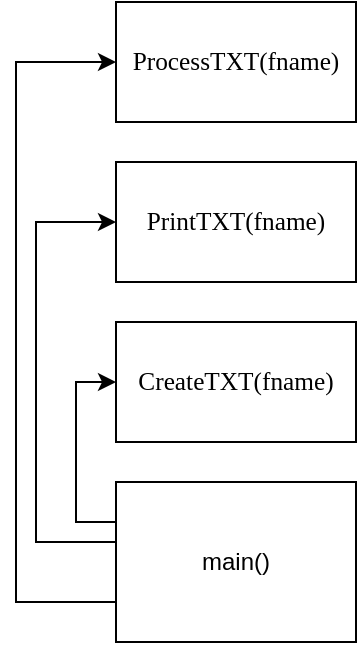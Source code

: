 <mxfile version="20.2.3" type="device"><diagram id="jAMtkrh0HG2K-aIYWloe" name="Сторінка-1"><mxGraphModel dx="1038" dy="649" grid="0" gridSize="10" guides="1" tooltips="1" connect="1" arrows="1" fold="1" page="1" pageScale="1" pageWidth="827" pageHeight="1169" math="0" shadow="0"><root><mxCell id="0"/><mxCell id="1" parent="0"/><mxCell id="AfCzIzOrfqASgL6lc-L--1" style="edgeStyle=orthogonalEdgeStyle;rounded=0;orthogonalLoop=1;jettySize=auto;html=1;entryX=0;entryY=0.5;entryDx=0;entryDy=0;endArrow=classic;endFill=1;exitX=0;exitY=0.25;exitDx=0;exitDy=0;" edge="1" parent="1" source="AfCzIzOrfqASgL6lc-L--3" target="AfCzIzOrfqASgL6lc-L--4"><mxGeometry relative="1" as="geometry"/></mxCell><mxCell id="AfCzIzOrfqASgL6lc-L--2" style="edgeStyle=orthogonalEdgeStyle;rounded=0;orthogonalLoop=1;jettySize=auto;html=1;entryX=0;entryY=0.5;entryDx=0;entryDy=0;endArrow=classic;endFill=1;exitX=0;exitY=0.5;exitDx=0;exitDy=0;" edge="1" parent="1" source="AfCzIzOrfqASgL6lc-L--3" target="AfCzIzOrfqASgL6lc-L--5"><mxGeometry relative="1" as="geometry"><Array as="points"><mxPoint x="140" y="510"/><mxPoint x="140" y="350"/></Array></mxGeometry></mxCell><mxCell id="AfCzIzOrfqASgL6lc-L--7" style="edgeStyle=orthogonalEdgeStyle;rounded=0;orthogonalLoop=1;jettySize=auto;html=1;entryX=0;entryY=0.5;entryDx=0;entryDy=0;exitX=0;exitY=0.75;exitDx=0;exitDy=0;" edge="1" parent="1" source="AfCzIzOrfqASgL6lc-L--3" target="AfCzIzOrfqASgL6lc-L--6"><mxGeometry relative="1" as="geometry"><Array as="points"><mxPoint x="130" y="540"/><mxPoint x="130" y="270"/></Array></mxGeometry></mxCell><mxCell id="AfCzIzOrfqASgL6lc-L--3" value="main()" style="rounded=0;whiteSpace=wrap;html=1;" vertex="1" parent="1"><mxGeometry x="180" y="480" width="120" height="80" as="geometry"/></mxCell><mxCell id="AfCzIzOrfqASgL6lc-L--4" value="&lt;font face=&quot;Cascadia Mono&quot;&gt;&lt;span style=&quot;font-size: 12.667px;&quot;&gt;CreateTXT(fname)&lt;/span&gt;&lt;/font&gt;" style="rounded=0;whiteSpace=wrap;html=1;" vertex="1" parent="1"><mxGeometry x="180" y="400" width="120" height="60" as="geometry"/></mxCell><mxCell id="AfCzIzOrfqASgL6lc-L--5" value="&lt;font face=&quot;Cascadia Mono&quot;&gt;&lt;span style=&quot;font-size: 12.667px;&quot;&gt;PrintTXT(fname)&lt;/span&gt;&lt;/font&gt;" style="rounded=0;whiteSpace=wrap;html=1;" vertex="1" parent="1"><mxGeometry x="180" y="320" width="120" height="60" as="geometry"/></mxCell><mxCell id="AfCzIzOrfqASgL6lc-L--6" value="&lt;font face=&quot;Cascadia Mono&quot;&gt;&lt;span style=&quot;font-size: 12.667px;&quot;&gt;ProcessTXT(fname)&lt;/span&gt;&lt;/font&gt;" style="rounded=0;whiteSpace=wrap;html=1;" vertex="1" parent="1"><mxGeometry x="180" y="240" width="120" height="60" as="geometry"/></mxCell></root></mxGraphModel></diagram></mxfile>